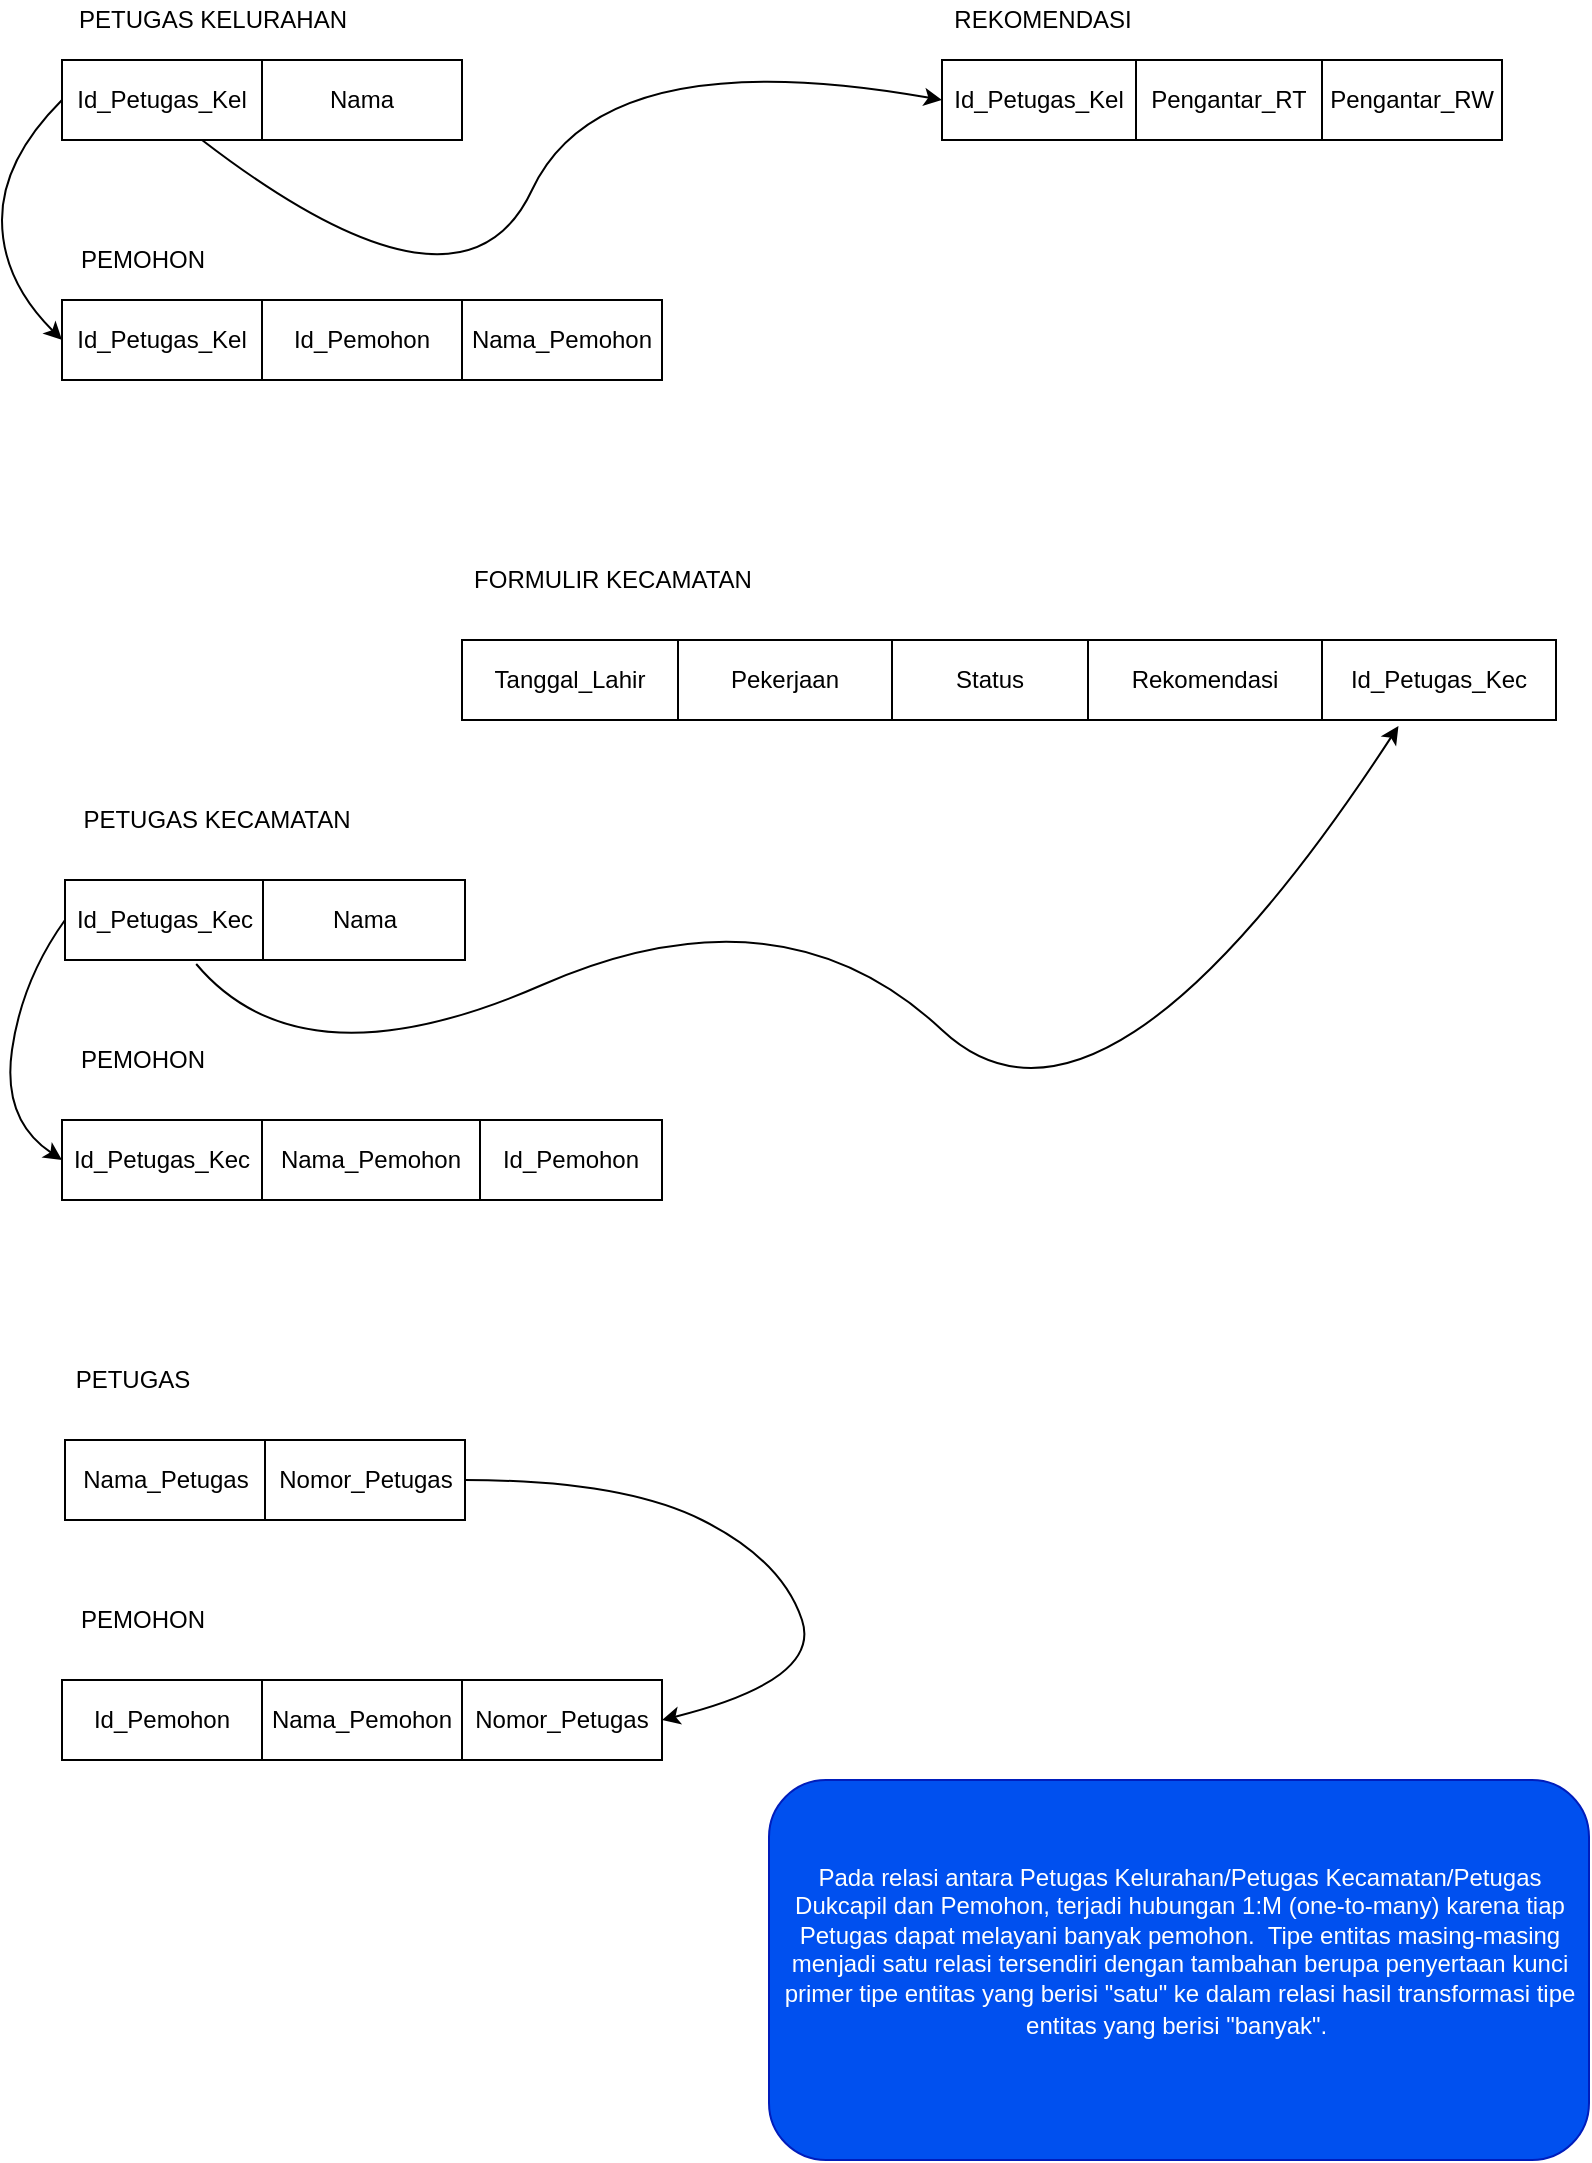 <mxfile version="14.4.4" type="device"><diagram id="SHfGo_cmrwXyOOL2pmWD" name="Page-1"><mxGraphModel dx="868" dy="450" grid="1" gridSize="10" guides="1" tooltips="1" connect="1" arrows="1" fold="1" page="1" pageScale="1" pageWidth="827" pageHeight="1169" math="0" shadow="0"><root><mxCell id="0"/><mxCell id="1" parent="0"/><mxCell id="7PMPBp6P_khGKBm2q1bz-2" value="" style="shape=table;html=1;whiteSpace=wrap;startSize=0;container=1;collapsible=0;childLayout=tableLayout;" parent="1" vertex="1"><mxGeometry x="41.5" y="760" width="200" height="40" as="geometry"/></mxCell><mxCell id="7PMPBp6P_khGKBm2q1bz-3" value="" style="shape=partialRectangle;html=1;whiteSpace=wrap;collapsible=0;dropTarget=0;pointerEvents=0;fillColor=none;top=0;left=0;bottom=0;right=0;points=[[0,0.5],[1,0.5]];portConstraint=eastwest;" parent="7PMPBp6P_khGKBm2q1bz-2" vertex="1"><mxGeometry width="200" height="40" as="geometry"/></mxCell><mxCell id="7PMPBp6P_khGKBm2q1bz-4" value="Nama_Petugas" style="shape=partialRectangle;html=1;whiteSpace=wrap;connectable=0;overflow=hidden;fillColor=none;top=0;left=0;bottom=0;right=0;" parent="7PMPBp6P_khGKBm2q1bz-3" vertex="1"><mxGeometry width="100" height="40" as="geometry"/></mxCell><mxCell id="7PMPBp6P_khGKBm2q1bz-5" value="Nomor_Petugas" style="shape=partialRectangle;html=1;whiteSpace=wrap;connectable=0;overflow=hidden;fillColor=none;top=0;left=0;bottom=0;right=0;" parent="7PMPBp6P_khGKBm2q1bz-3" vertex="1"><mxGeometry x="100" width="100" height="40" as="geometry"/></mxCell><mxCell id="7PMPBp6P_khGKBm2q1bz-7" value="PETUGAS" style="text;html=1;resizable=0;autosize=1;align=center;verticalAlign=middle;points=[];fillColor=none;strokeColor=none;rounded=0;" parent="1" vertex="1"><mxGeometry x="40" y="720" width="70" height="20" as="geometry"/></mxCell><mxCell id="7PMPBp6P_khGKBm2q1bz-9" value="PEMOHON" style="text;html=1;resizable=0;autosize=1;align=center;verticalAlign=middle;points=[];fillColor=none;strokeColor=none;rounded=0;" parent="1" vertex="1"><mxGeometry x="40" y="160" width="80" height="20" as="geometry"/></mxCell><mxCell id="7PMPBp6P_khGKBm2q1bz-15" value="" style="shape=table;html=1;whiteSpace=wrap;startSize=0;container=1;collapsible=0;childLayout=tableLayout;" parent="1" vertex="1"><mxGeometry x="40" y="190" width="300" height="40" as="geometry"/></mxCell><mxCell id="7PMPBp6P_khGKBm2q1bz-16" value="" style="shape=partialRectangle;html=1;whiteSpace=wrap;collapsible=0;dropTarget=0;pointerEvents=0;fillColor=none;top=0;left=0;bottom=0;right=0;points=[[0,0.5],[1,0.5]];portConstraint=eastwest;" parent="7PMPBp6P_khGKBm2q1bz-15" vertex="1"><mxGeometry width="300" height="40" as="geometry"/></mxCell><mxCell id="WrMgqC2ttIp6_zJ9gjqW-28" value="Id_Petugas_Kel" style="shape=partialRectangle;html=1;whiteSpace=wrap;connectable=0;overflow=hidden;fillColor=none;top=0;left=0;bottom=0;right=0;" parent="7PMPBp6P_khGKBm2q1bz-16" vertex="1"><mxGeometry width="100" height="40" as="geometry"/></mxCell><mxCell id="7PMPBp6P_khGKBm2q1bz-17" value="Id_Pemohon" style="shape=partialRectangle;html=1;whiteSpace=wrap;connectable=0;overflow=hidden;fillColor=none;top=0;left=0;bottom=0;right=0;" parent="7PMPBp6P_khGKBm2q1bz-16" vertex="1"><mxGeometry x="100" width="100" height="40" as="geometry"/></mxCell><mxCell id="7PMPBp6P_khGKBm2q1bz-18" value="Nama_Pemohon" style="shape=partialRectangle;html=1;whiteSpace=wrap;connectable=0;overflow=hidden;fillColor=none;top=0;left=0;bottom=0;right=0;" parent="7PMPBp6P_khGKBm2q1bz-16" vertex="1"><mxGeometry x="200" width="100" height="40" as="geometry"/></mxCell><mxCell id="7PMPBp6P_khGKBm2q1bz-19" value="PETUGAS KELURAHAN" style="text;html=1;resizable=0;autosize=1;align=center;verticalAlign=middle;points=[];fillColor=none;strokeColor=none;rounded=0;" parent="1" vertex="1"><mxGeometry x="40" y="40" width="150" height="20" as="geometry"/></mxCell><mxCell id="7PMPBp6P_khGKBm2q1bz-26" value="" style="shape=table;html=1;whiteSpace=wrap;startSize=0;container=1;collapsible=0;childLayout=tableLayout;" parent="1" vertex="1"><mxGeometry x="40" y="70" width="200" height="40" as="geometry"/></mxCell><mxCell id="7PMPBp6P_khGKBm2q1bz-27" value="" style="shape=partialRectangle;html=1;whiteSpace=wrap;collapsible=0;dropTarget=0;pointerEvents=0;fillColor=none;top=0;left=0;bottom=0;right=0;points=[[0,0.5],[1,0.5]];portConstraint=eastwest;" parent="7PMPBp6P_khGKBm2q1bz-26" vertex="1"><mxGeometry width="200" height="40" as="geometry"/></mxCell><mxCell id="7PMPBp6P_khGKBm2q1bz-28" value="Id_Petugas_Kel" style="shape=partialRectangle;html=1;whiteSpace=wrap;connectable=0;overflow=hidden;fillColor=none;top=0;left=0;bottom=0;right=0;" parent="7PMPBp6P_khGKBm2q1bz-27" vertex="1"><mxGeometry width="100" height="40" as="geometry"/></mxCell><mxCell id="7PMPBp6P_khGKBm2q1bz-29" value="Nama" style="shape=partialRectangle;html=1;whiteSpace=wrap;connectable=0;overflow=hidden;fillColor=none;top=0;left=0;bottom=0;right=0;" parent="7PMPBp6P_khGKBm2q1bz-27" vertex="1"><mxGeometry x="100" width="100" height="40" as="geometry"/></mxCell><mxCell id="7PMPBp6P_khGKBm2q1bz-31" value="REKOMENDASI" style="text;html=1;resizable=0;autosize=1;align=center;verticalAlign=middle;points=[];fillColor=none;strokeColor=none;rounded=0;" parent="1" vertex="1"><mxGeometry x="480" y="40" width="100" height="20" as="geometry"/></mxCell><mxCell id="7PMPBp6P_khGKBm2q1bz-36" value="PETUGAS KECAMATAN" style="text;html=1;resizable=0;autosize=1;align=center;verticalAlign=middle;points=[];fillColor=none;strokeColor=none;rounded=0;" parent="1" vertex="1"><mxGeometry x="41.5" y="440" width="150" height="20" as="geometry"/></mxCell><mxCell id="7PMPBp6P_khGKBm2q1bz-37" value="" style="shape=table;html=1;whiteSpace=wrap;startSize=0;container=1;collapsible=0;childLayout=tableLayout;" parent="1" vertex="1"><mxGeometry x="41.5" y="480" width="200" height="40" as="geometry"/></mxCell><mxCell id="7PMPBp6P_khGKBm2q1bz-38" value="" style="shape=partialRectangle;html=1;whiteSpace=wrap;collapsible=0;dropTarget=0;pointerEvents=0;fillColor=none;top=0;left=0;bottom=0;right=0;points=[[0,0.5],[1,0.5]];portConstraint=eastwest;" parent="7PMPBp6P_khGKBm2q1bz-37" vertex="1"><mxGeometry width="200" height="40" as="geometry"/></mxCell><mxCell id="7PMPBp6P_khGKBm2q1bz-39" value="Id_Petugas_Kec" style="shape=partialRectangle;html=1;whiteSpace=wrap;connectable=0;overflow=hidden;fillColor=none;top=0;left=0;bottom=0;right=0;" parent="7PMPBp6P_khGKBm2q1bz-38" vertex="1"><mxGeometry width="99" height="40" as="geometry"/></mxCell><mxCell id="7PMPBp6P_khGKBm2q1bz-40" value="Nama" style="shape=partialRectangle;html=1;whiteSpace=wrap;connectable=0;overflow=hidden;fillColor=none;top=0;left=0;bottom=0;right=0;" parent="7PMPBp6P_khGKBm2q1bz-38" vertex="1"><mxGeometry x="99" width="101" height="40" as="geometry"/></mxCell><mxCell id="7PMPBp6P_khGKBm2q1bz-42" value="FORMULIR KECAMATAN" style="text;html=1;resizable=0;autosize=1;align=center;verticalAlign=middle;points=[];fillColor=none;strokeColor=none;rounded=0;" parent="1" vertex="1"><mxGeometry x="240" y="320" width="150" height="20" as="geometry"/></mxCell><mxCell id="7PMPBp6P_khGKBm2q1bz-43" value="" style="shape=table;html=1;whiteSpace=wrap;startSize=0;container=1;collapsible=0;childLayout=tableLayout;" parent="1" vertex="1"><mxGeometry x="240" y="360" width="547" height="40" as="geometry"/></mxCell><mxCell id="7PMPBp6P_khGKBm2q1bz-44" value="" style="shape=partialRectangle;html=1;whiteSpace=wrap;collapsible=0;dropTarget=0;pointerEvents=0;fillColor=none;top=0;left=0;bottom=0;right=0;points=[[0,0.5],[1,0.5]];portConstraint=eastwest;" parent="7PMPBp6P_khGKBm2q1bz-43" vertex="1"><mxGeometry width="547" height="40" as="geometry"/></mxCell><mxCell id="7PMPBp6P_khGKBm2q1bz-45" value="Tanggal_Lahir" style="shape=partialRectangle;html=1;whiteSpace=wrap;connectable=0;overflow=hidden;fillColor=none;top=0;left=0;bottom=0;right=0;" parent="7PMPBp6P_khGKBm2q1bz-44" vertex="1"><mxGeometry width="108" height="40" as="geometry"/></mxCell><mxCell id="7PMPBp6P_khGKBm2q1bz-46" value="Pekerjaan" style="shape=partialRectangle;html=1;whiteSpace=wrap;connectable=0;overflow=hidden;fillColor=none;top=0;left=0;bottom=0;right=0;" parent="7PMPBp6P_khGKBm2q1bz-44" vertex="1"><mxGeometry x="108" width="107" height="40" as="geometry"/></mxCell><mxCell id="7PMPBp6P_khGKBm2q1bz-47" value="Status" style="shape=partialRectangle;html=1;whiteSpace=wrap;connectable=0;overflow=hidden;fillColor=none;top=0;left=0;bottom=0;right=0;" parent="7PMPBp6P_khGKBm2q1bz-44" vertex="1"><mxGeometry x="215" width="98" height="40" as="geometry"/></mxCell><mxCell id="7PMPBp6P_khGKBm2q1bz-48" value="Rekomendasi" style="shape=partialRectangle;html=1;whiteSpace=wrap;connectable=0;overflow=hidden;fillColor=none;top=0;left=0;bottom=0;right=0;" parent="7PMPBp6P_khGKBm2q1bz-44" vertex="1"><mxGeometry x="313" width="117" height="40" as="geometry"/></mxCell><mxCell id="WrMgqC2ttIp6_zJ9gjqW-20" value="Id_Petugas_Kec" style="shape=partialRectangle;html=1;whiteSpace=wrap;connectable=0;overflow=hidden;fillColor=none;top=0;left=0;bottom=0;right=0;" parent="7PMPBp6P_khGKBm2q1bz-44" vertex="1"><mxGeometry x="430" width="117" height="40" as="geometry"/></mxCell><mxCell id="WrMgqC2ttIp6_zJ9gjqW-9" value="" style="shape=table;html=1;whiteSpace=wrap;startSize=0;container=1;collapsible=0;childLayout=tableLayout;" parent="1" vertex="1"><mxGeometry x="480" y="70" width="280" height="40" as="geometry"/></mxCell><mxCell id="WrMgqC2ttIp6_zJ9gjqW-10" value="" style="shape=partialRectangle;html=1;whiteSpace=wrap;collapsible=0;dropTarget=0;pointerEvents=0;fillColor=none;top=0;left=0;bottom=0;right=0;points=[[0,0.5],[1,0.5]];portConstraint=eastwest;" parent="WrMgqC2ttIp6_zJ9gjqW-9" vertex="1"><mxGeometry width="280" height="40" as="geometry"/></mxCell><mxCell id="WrMgqC2ttIp6_zJ9gjqW-11" value="Id_Petugas_Kel" style="shape=partialRectangle;html=1;whiteSpace=wrap;connectable=0;overflow=hidden;fillColor=none;top=0;left=0;bottom=0;right=0;" parent="WrMgqC2ttIp6_zJ9gjqW-10" vertex="1"><mxGeometry width="97" height="40" as="geometry"/></mxCell><mxCell id="WrMgqC2ttIp6_zJ9gjqW-12" value="Pengantar_RT" style="shape=partialRectangle;html=1;whiteSpace=wrap;connectable=0;overflow=hidden;fillColor=none;top=0;left=0;bottom=0;right=0;" parent="WrMgqC2ttIp6_zJ9gjqW-10" vertex="1"><mxGeometry x="97" width="93" height="40" as="geometry"/></mxCell><mxCell id="WrMgqC2ttIp6_zJ9gjqW-13" value="Pengantar_RW" style="shape=partialRectangle;html=1;whiteSpace=wrap;connectable=0;overflow=hidden;fillColor=none;top=0;left=0;bottom=0;right=0;" parent="WrMgqC2ttIp6_zJ9gjqW-10" vertex="1"><mxGeometry x="190" width="90" height="40" as="geometry"/></mxCell><mxCell id="WrMgqC2ttIp6_zJ9gjqW-14" value="" style="curved=1;endArrow=classic;html=1;entryX=0;entryY=0.5;entryDx=0;entryDy=0;" parent="1" target="WrMgqC2ttIp6_zJ9gjqW-10" edge="1"><mxGeometry width="50" height="50" relative="1" as="geometry"><mxPoint x="110" y="110" as="sourcePoint"/><mxPoint x="440" y="200" as="targetPoint"/><Array as="points"><mxPoint x="240" y="210"/><mxPoint x="310" y="60"/></Array></mxGeometry></mxCell><mxCell id="WrMgqC2ttIp6_zJ9gjqW-29" value="" style="curved=1;endArrow=classic;html=1;exitX=0;exitY=0.5;exitDx=0;exitDy=0;entryX=0;entryY=0.5;entryDx=0;entryDy=0;" parent="1" source="7PMPBp6P_khGKBm2q1bz-27" target="7PMPBp6P_khGKBm2q1bz-16" edge="1"><mxGeometry width="50" height="50" relative="1" as="geometry"><mxPoint x="30" y="100" as="sourcePoint"/><mxPoint x="30" y="280" as="targetPoint"/><Array as="points"><mxPoint x="10" y="120"/><mxPoint x="10" y="180"/></Array></mxGeometry></mxCell><mxCell id="WrMgqC2ttIp6_zJ9gjqW-30" value="" style="shape=table;html=1;whiteSpace=wrap;startSize=0;container=1;collapsible=0;childLayout=tableLayout;" parent="1" vertex="1"><mxGeometry x="40" y="600" width="300" height="40" as="geometry"/></mxCell><mxCell id="WrMgqC2ttIp6_zJ9gjqW-31" value="" style="shape=partialRectangle;html=1;whiteSpace=wrap;collapsible=0;dropTarget=0;pointerEvents=0;fillColor=none;top=0;left=0;bottom=0;right=0;points=[[0,0.5],[1,0.5]];portConstraint=eastwest;" parent="WrMgqC2ttIp6_zJ9gjqW-30" vertex="1"><mxGeometry width="300" height="40" as="geometry"/></mxCell><mxCell id="DWIdEXqDUrG_bIRy80Hj-10" value="Id_Petugas_Kec" style="shape=partialRectangle;html=1;whiteSpace=wrap;connectable=0;overflow=hidden;fillColor=none;top=0;left=0;bottom=0;right=0;" vertex="1" parent="WrMgqC2ttIp6_zJ9gjqW-31"><mxGeometry width="100" height="40" as="geometry"/></mxCell><mxCell id="WrMgqC2ttIp6_zJ9gjqW-33" value="Nama_Pemohon" style="shape=partialRectangle;html=1;whiteSpace=wrap;connectable=0;overflow=hidden;fillColor=none;top=0;left=0;bottom=0;right=0;" parent="WrMgqC2ttIp6_zJ9gjqW-31" vertex="1"><mxGeometry x="100" width="109" height="40" as="geometry"/></mxCell><mxCell id="WrMgqC2ttIp6_zJ9gjqW-34" value="Id_Pemohon" style="shape=partialRectangle;html=1;whiteSpace=wrap;connectable=0;overflow=hidden;fillColor=none;top=0;left=0;bottom=0;right=0;" parent="WrMgqC2ttIp6_zJ9gjqW-31" vertex="1"><mxGeometry x="209" width="91" height="40" as="geometry"/></mxCell><mxCell id="WrMgqC2ttIp6_zJ9gjqW-35" value="PEMOHON" style="text;html=1;resizable=0;autosize=1;align=center;verticalAlign=middle;points=[];fillColor=none;strokeColor=none;rounded=0;" parent="1" vertex="1"><mxGeometry x="40" y="560" width="80" height="20" as="geometry"/></mxCell><mxCell id="WrMgqC2ttIp6_zJ9gjqW-41" value="" style="curved=1;endArrow=classic;html=1;entryX=0.856;entryY=1.075;entryDx=0;entryDy=0;entryPerimeter=0;exitX=0.328;exitY=1.05;exitDx=0;exitDy=0;exitPerimeter=0;" parent="1" source="7PMPBp6P_khGKBm2q1bz-38" target="7PMPBp6P_khGKBm2q1bz-44" edge="1"><mxGeometry width="50" height="50" relative="1" as="geometry"><mxPoint x="100" y="410" as="sourcePoint"/><mxPoint x="750" y="320" as="targetPoint"/><Array as="points"><mxPoint x="160" y="585"/><mxPoint x="400" y="480"/><mxPoint x="560" y="630"/></Array></mxGeometry></mxCell><mxCell id="WrMgqC2ttIp6_zJ9gjqW-43" value="" style="curved=1;endArrow=classic;html=1;exitX=0;exitY=0.5;exitDx=0;exitDy=0;entryX=0;entryY=0.5;entryDx=0;entryDy=0;" parent="1" source="7PMPBp6P_khGKBm2q1bz-38" target="WrMgqC2ttIp6_zJ9gjqW-31" edge="1"><mxGeometry width="50" height="50" relative="1" as="geometry"><mxPoint x="40" y="360" as="sourcePoint"/><mxPoint x="40" y="710" as="targetPoint"/><Array as="points"><mxPoint x="20" y="530"/><mxPoint x="10" y="600"/></Array></mxGeometry></mxCell><mxCell id="DWIdEXqDUrG_bIRy80Hj-1" value="PEMOHON" style="text;html=1;resizable=0;autosize=1;align=center;verticalAlign=middle;points=[];fillColor=none;strokeColor=none;rounded=0;" vertex="1" parent="1"><mxGeometry x="40" y="840" width="80" height="20" as="geometry"/></mxCell><mxCell id="DWIdEXqDUrG_bIRy80Hj-2" value="" style="shape=table;html=1;whiteSpace=wrap;startSize=0;container=1;collapsible=0;childLayout=tableLayout;" vertex="1" parent="1"><mxGeometry x="40" y="880" width="300" height="40" as="geometry"/></mxCell><mxCell id="DWIdEXqDUrG_bIRy80Hj-3" value="" style="shape=partialRectangle;html=1;whiteSpace=wrap;collapsible=0;dropTarget=0;pointerEvents=0;fillColor=none;top=0;left=0;bottom=0;right=0;points=[[0,0.5],[1,0.5]];portConstraint=eastwest;" vertex="1" parent="DWIdEXqDUrG_bIRy80Hj-2"><mxGeometry width="300" height="40" as="geometry"/></mxCell><mxCell id="DWIdEXqDUrG_bIRy80Hj-4" value="Id_Pemohon" style="shape=partialRectangle;html=1;whiteSpace=wrap;connectable=0;overflow=hidden;fillColor=none;top=0;left=0;bottom=0;right=0;" vertex="1" parent="DWIdEXqDUrG_bIRy80Hj-3"><mxGeometry width="100" height="40" as="geometry"/></mxCell><mxCell id="DWIdEXqDUrG_bIRy80Hj-5" value="Nama_Pemohon" style="shape=partialRectangle;html=1;whiteSpace=wrap;connectable=0;overflow=hidden;fillColor=none;top=0;left=0;bottom=0;right=0;" vertex="1" parent="DWIdEXqDUrG_bIRy80Hj-3"><mxGeometry x="100" width="100" height="40" as="geometry"/></mxCell><mxCell id="DWIdEXqDUrG_bIRy80Hj-6" value="Nomor_Petugas" style="shape=partialRectangle;html=1;whiteSpace=wrap;connectable=0;overflow=hidden;fillColor=none;top=0;left=0;bottom=0;right=0;" vertex="1" parent="DWIdEXqDUrG_bIRy80Hj-3"><mxGeometry x="200" width="100" height="40" as="geometry"/></mxCell><mxCell id="DWIdEXqDUrG_bIRy80Hj-7" value="" style="curved=1;endArrow=classic;html=1;exitX=1;exitY=0.5;exitDx=0;exitDy=0;entryX=1;entryY=0.5;entryDx=0;entryDy=0;" edge="1" parent="1" source="7PMPBp6P_khGKBm2q1bz-3" target="DWIdEXqDUrG_bIRy80Hj-3"><mxGeometry width="50" height="50" relative="1" as="geometry"><mxPoint x="280" y="630" as="sourcePoint"/><mxPoint x="350" y="740" as="targetPoint"/><Array as="points"><mxPoint x="320" y="780"/><mxPoint x="400" y="820"/><mxPoint x="420" y="880"/></Array></mxGeometry></mxCell><mxCell id="DWIdEXqDUrG_bIRy80Hj-9" value="Pada relasi antara Petugas Kelurahan/Petugas Kecamatan/Petugas Dukcapil dan Pemohon, terjadi hubungan 1:M (one-to-many) karena tiap Petugas dapat melayani banyak pemohon.&amp;nbsp; Tipe entitas masing-masing menjadi satu relasi tersendiri dengan tambahan berupa penyertaan kunci primer tipe entitas yang berisi &quot;satu&quot; ke dalam relasi hasil transformasi tipe entitas yang berisi &quot;banyak&quot;.&amp;nbsp;&lt;span style=&quot;font-family: &amp;#34;calibri&amp;#34; ; font-size: 11pt ; color: rgb(0 , 0 , 0)&quot;&gt;&lt;br style=&quot;line-height: normal&quot;&gt;&lt;br class=&quot;Apple-interchange-newline&quot;&gt;&lt;/span&gt;" style="rounded=1;whiteSpace=wrap;html=1;fillColor=#0050ef;strokeColor=#001DBC;fontColor=#ffffff;" vertex="1" parent="1"><mxGeometry x="393.5" y="930" width="410" height="190" as="geometry"/></mxCell></root></mxGraphModel></diagram></mxfile>